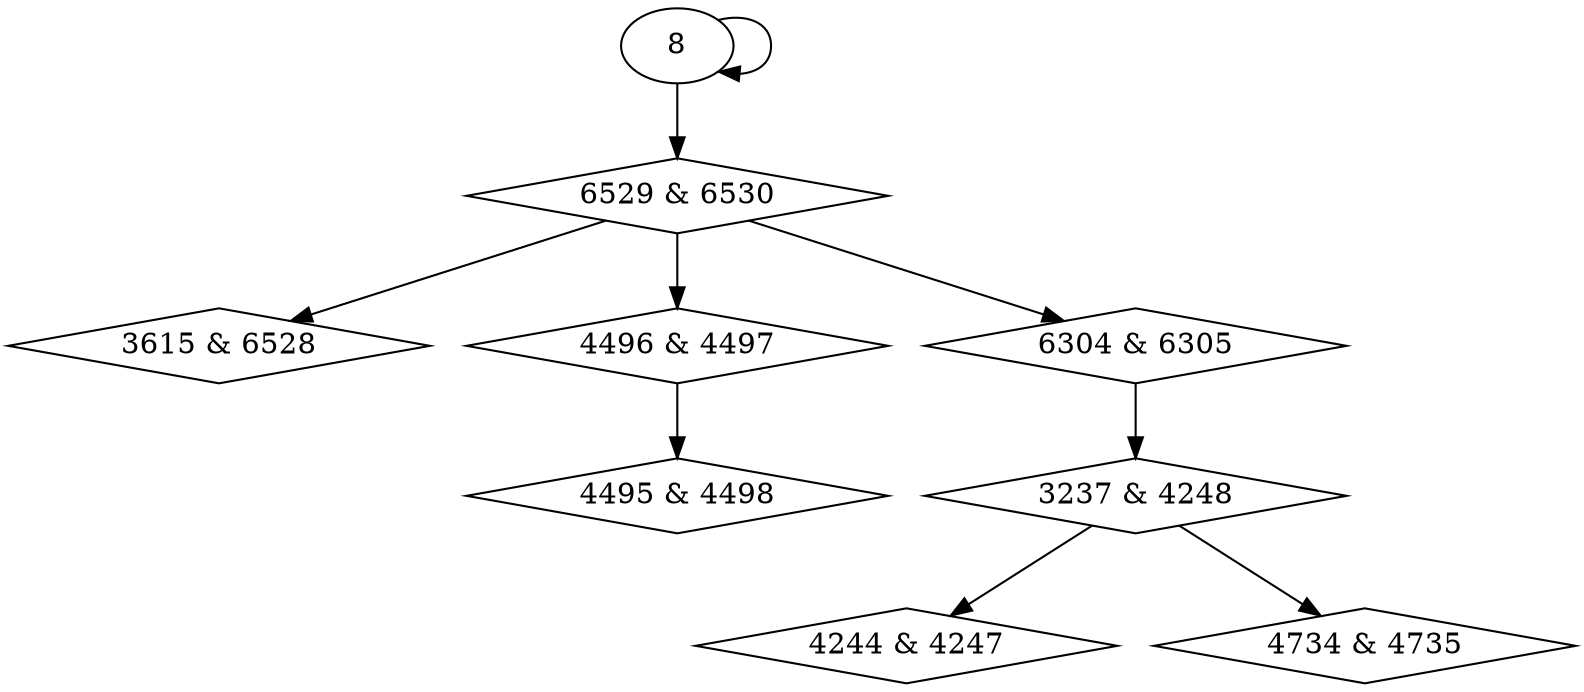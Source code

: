 digraph {
0 [label = "3237 & 4248", shape = diamond];
1 [label = "3615 & 6528", shape = diamond];
2 [label = "4244 & 4247", shape = diamond];
3 [label = "4495 & 4498", shape = diamond];
4 [label = "4496 & 4497", shape = diamond];
5 [label = "4734 & 4735", shape = diamond];
6 [label = "6304 & 6305", shape = diamond];
7 [label = "6529 & 6530", shape = diamond];
6 -> 0;
7 -> 1;
0 -> 2;
4 -> 3;
7 -> 4;
0 -> 5;
7 -> 6;
8 -> 7;
8 -> 8;
}
